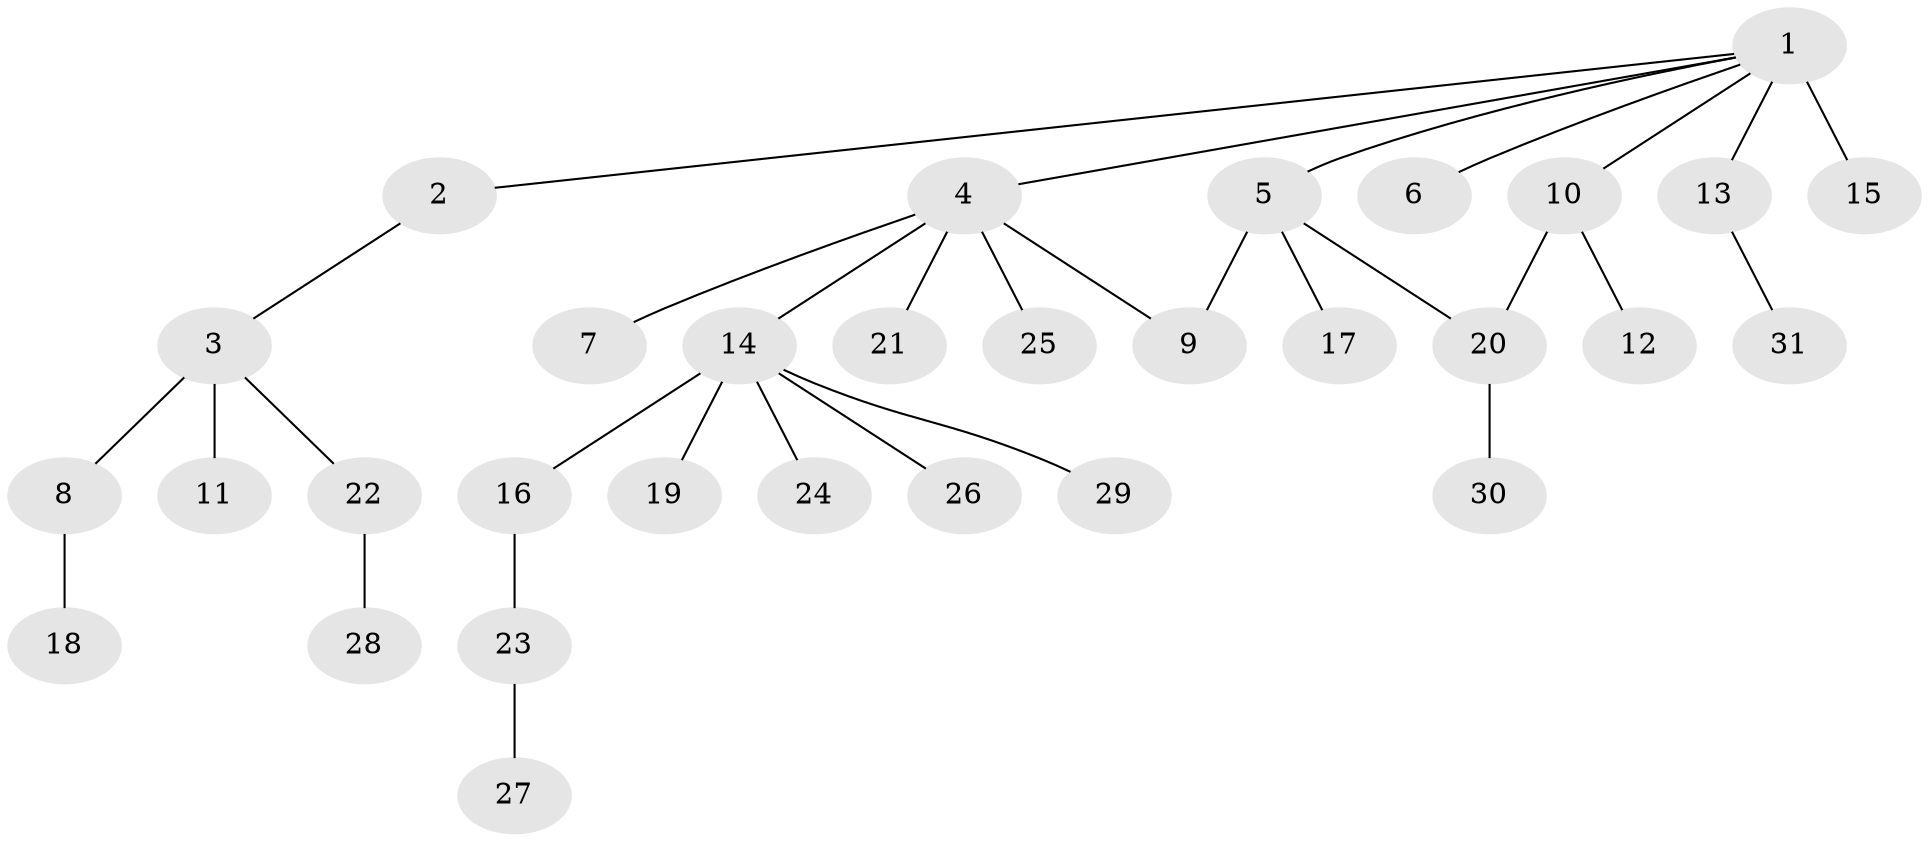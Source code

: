 // original degree distribution, {13: 0.016129032258064516, 3: 0.0967741935483871, 12: 0.016129032258064516, 7: 0.03225806451612903, 5: 0.016129032258064516, 2: 0.11290322580645161, 1: 0.6774193548387096, 4: 0.03225806451612903}
// Generated by graph-tools (version 1.1) at 2025/50/03/04/25 22:50:39]
// undirected, 31 vertices, 32 edges
graph export_dot {
  node [color=gray90,style=filled];
  1;
  2;
  3;
  4;
  5;
  6;
  7;
  8;
  9;
  10;
  11;
  12;
  13;
  14;
  15;
  16;
  17;
  18;
  19;
  20;
  21;
  22;
  23;
  24;
  25;
  26;
  27;
  28;
  29;
  30;
  31;
  1 -- 2 [weight=1.0];
  1 -- 4 [weight=1.0];
  1 -- 5 [weight=1.0];
  1 -- 6 [weight=1.0];
  1 -- 10 [weight=1.0];
  1 -- 13 [weight=1.0];
  1 -- 15 [weight=6.0];
  2 -- 3 [weight=1.0];
  3 -- 8 [weight=1.0];
  3 -- 11 [weight=8.0];
  3 -- 22 [weight=1.0];
  4 -- 7 [weight=1.0];
  4 -- 9 [weight=1.0];
  4 -- 14 [weight=1.0];
  4 -- 21 [weight=1.0];
  4 -- 25 [weight=1.0];
  5 -- 9 [weight=1.0];
  5 -- 17 [weight=1.0];
  5 -- 20 [weight=1.0];
  8 -- 18 [weight=1.0];
  10 -- 12 [weight=1.0];
  10 -- 20 [weight=1.0];
  13 -- 31 [weight=1.0];
  14 -- 16 [weight=1.0];
  14 -- 19 [weight=1.0];
  14 -- 24 [weight=1.0];
  14 -- 26 [weight=1.0];
  14 -- 29 [weight=1.0];
  16 -- 23 [weight=1.0];
  20 -- 30 [weight=1.0];
  22 -- 28 [weight=1.0];
  23 -- 27 [weight=1.0];
}
